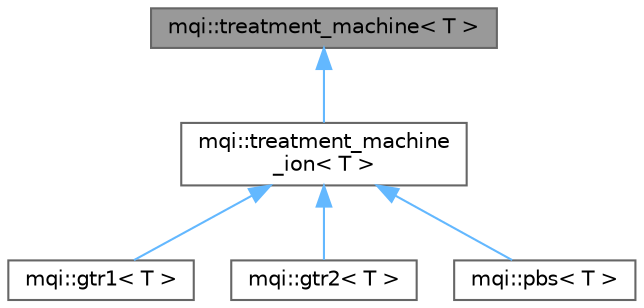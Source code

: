 digraph "mqi::treatment_machine&lt; T &gt;"
{
 // LATEX_PDF_SIZE
  bgcolor="transparent";
  edge [fontname=Helvetica,fontsize=10,labelfontname=Helvetica,labelfontsize=10];
  node [fontname=Helvetica,fontsize=10,shape=box,height=0.2,width=0.4];
  Node1 [id="Node000001",label="mqi::treatment_machine\< T \>",height=0.2,width=0.4,color="gray40", fillcolor="grey60", style="filled", fontcolor="black",tooltip="An abstract base class for all types of radiotherapy treatment machines (RT and ION)."];
  Node1 -> Node2 [id="edge1_Node000001_Node000002",dir="back",color="steelblue1",style="solid",tooltip=" "];
  Node2 [id="Node000002",label="mqi::treatment_machine\l_ion\< T \>",height=0.2,width=0.4,color="gray40", fillcolor="white", style="filled",URL="$classmqi_1_1treatment__machine__ion.html",tooltip="A class representing a particle therapy system, inheriting from treatment_machine."];
  Node2 -> Node3 [id="edge2_Node000002_Node000003",dir="back",color="steelblue1",style="solid",tooltip=" "];
  Node3 [id="Node000003",label="mqi::gtr1\< T \>",height=0.2,width=0.4,color="gray40", fillcolor="white", style="filled",URL="$classmqi_1_1gtr1.html",tooltip="Represents the beam model for the Sumitomo IMPT machine (Gantry 1) at Samsung Medical Center (SMC)."];
  Node2 -> Node4 [id="edge3_Node000002_Node000004",dir="back",color="steelblue1",style="solid",tooltip=" "];
  Node4 [id="Node000004",label="mqi::gtr2\< T \>",height=0.2,width=0.4,color="gray40", fillcolor="white", style="filled",URL="$classmqi_1_1gtr2.html",tooltip="Represents the beam model for the Sumitomo IMPT machine (Gantry 2) at Samsung Medical Center (SMC)."];
  Node2 -> Node5 [id="edge4_Node000002_Node000005",dir="back",color="steelblue1",style="solid",tooltip=" "];
  Node5 [id="Node000005",label="mqi::pbs\< T \>",height=0.2,width=0.4,color="gray40", fillcolor="white", style="filled",URL="$classmqi_1_1pbs.html",tooltip="A generic Pencil Beam Scanning (PBS) treatment machine model."];
}
